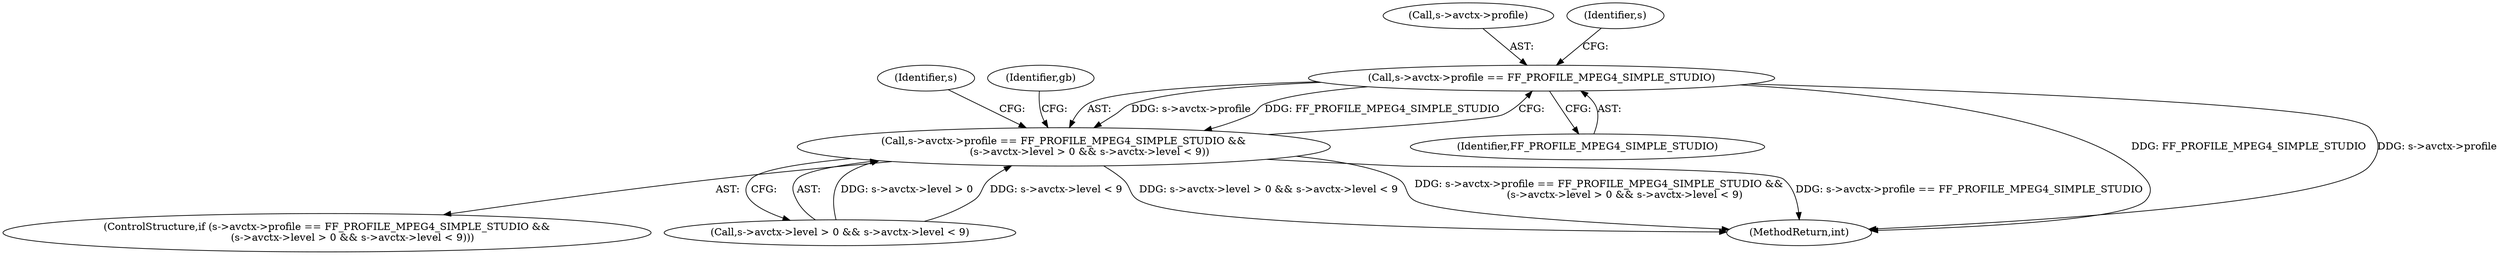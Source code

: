 digraph "0_FFmpeg_2aa9047486dbff12d9e040f917e5f799ed2fd78b@pointer" {
"1000623" [label="(Call,s->avctx->profile == FF_PROFILE_MPEG4_SIMPLE_STUDIO)"];
"1000622" [label="(Call,s->avctx->profile == FF_PROFILE_MPEG4_SIMPLE_STUDIO &&\n                (s->avctx->level > 0 && s->avctx->level < 9))"];
"1000630" [label="(Call,s->avctx->level > 0 && s->avctx->level < 9)"];
"1000623" [label="(Call,s->avctx->profile == FF_PROFILE_MPEG4_SIMPLE_STUDIO)"];
"1000648" [label="(Identifier,s)"];
"1000629" [label="(Identifier,FF_PROFILE_MPEG4_SIMPLE_STUDIO)"];
"1000622" [label="(Call,s->avctx->profile == FF_PROFILE_MPEG4_SIMPLE_STUDIO &&\n                (s->avctx->level > 0 && s->avctx->level < 9))"];
"1000621" [label="(ControlStructure,if (s->avctx->profile == FF_PROFILE_MPEG4_SIMPLE_STUDIO &&\n                (s->avctx->level > 0 && s->avctx->level < 9)))"];
"1000624" [label="(Call,s->avctx->profile)"];
"1000748" [label="(MethodReturn,int)"];
"1000690" [label="(Identifier,gb)"];
"1000634" [label="(Identifier,s)"];
"1000623" -> "1000622"  [label="AST: "];
"1000623" -> "1000629"  [label="CFG: "];
"1000624" -> "1000623"  [label="AST: "];
"1000629" -> "1000623"  [label="AST: "];
"1000634" -> "1000623"  [label="CFG: "];
"1000622" -> "1000623"  [label="CFG: "];
"1000623" -> "1000748"  [label="DDG: FF_PROFILE_MPEG4_SIMPLE_STUDIO"];
"1000623" -> "1000748"  [label="DDG: s->avctx->profile"];
"1000623" -> "1000622"  [label="DDG: s->avctx->profile"];
"1000623" -> "1000622"  [label="DDG: FF_PROFILE_MPEG4_SIMPLE_STUDIO"];
"1000622" -> "1000621"  [label="AST: "];
"1000622" -> "1000630"  [label="CFG: "];
"1000630" -> "1000622"  [label="AST: "];
"1000648" -> "1000622"  [label="CFG: "];
"1000690" -> "1000622"  [label="CFG: "];
"1000622" -> "1000748"  [label="DDG: s->avctx->level > 0 && s->avctx->level < 9"];
"1000622" -> "1000748"  [label="DDG: s->avctx->profile == FF_PROFILE_MPEG4_SIMPLE_STUDIO &&\n                (s->avctx->level > 0 && s->avctx->level < 9)"];
"1000622" -> "1000748"  [label="DDG: s->avctx->profile == FF_PROFILE_MPEG4_SIMPLE_STUDIO"];
"1000630" -> "1000622"  [label="DDG: s->avctx->level > 0"];
"1000630" -> "1000622"  [label="DDG: s->avctx->level < 9"];
}
